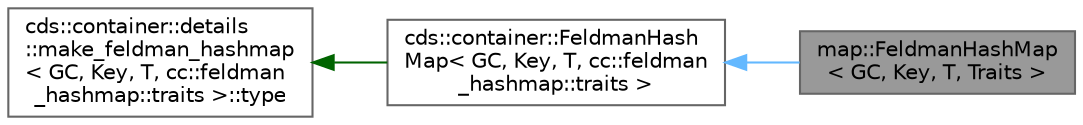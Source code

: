 digraph "map::FeldmanHashMap&lt; GC, Key, T, Traits &gt;"
{
 // LATEX_PDF_SIZE
  bgcolor="transparent";
  edge [fontname=Helvetica,fontsize=10,labelfontname=Helvetica,labelfontsize=10];
  node [fontname=Helvetica,fontsize=10,shape=box,height=0.2,width=0.4];
  rankdir="LR";
  Node1 [id="Node000001",label="map::FeldmanHashMap\l\< GC, Key, T, Traits \>",height=0.2,width=0.4,color="gray40", fillcolor="grey60", style="filled", fontcolor="black",tooltip=" "];
  Node2 -> Node1 [id="edge1_Node000001_Node000002",dir="back",color="steelblue1",style="solid",tooltip=" "];
  Node2 [id="Node000002",label="cds::container::FeldmanHash\lMap\< GC, Key, T, cc::feldman\l_hashmap::traits \>",height=0.2,width=0.4,color="gray40", fillcolor="white", style="filled",URL="$classcds_1_1container_1_1_feldman_hash_map.html",tooltip=" "];
  Node3 -> Node2 [id="edge2_Node000002_Node000003",dir="back",color="darkgreen",style="solid",tooltip=" "];
  Node3 [id="Node000003",label="cds::container::details\l::make_feldman_hashmap\l\< GC, Key, T, cc::feldman\l_hashmap::traits \>::type",height=0.2,width=0.4,color="gray40", fillcolor="white", style="filled",tooltip=" "];
}
